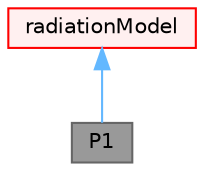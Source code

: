 digraph "P1"
{
 // LATEX_PDF_SIZE
  bgcolor="transparent";
  edge [fontname=Helvetica,fontsize=10,labelfontname=Helvetica,labelfontsize=10];
  node [fontname=Helvetica,fontsize=10,shape=box,height=0.2,width=0.4];
  Node1 [id="Node000001",label="P1",height=0.2,width=0.4,color="gray40", fillcolor="grey60", style="filled", fontcolor="black",tooltip="Works well for combustion applications where optical thickness, tau is large, i.e...."];
  Node2 -> Node1 [id="edge1_Node000001_Node000002",dir="back",color="steelblue1",style="solid",tooltip=" "];
  Node2 [id="Node000002",label="radiationModel",height=0.2,width=0.4,color="red", fillcolor="#FFF0F0", style="filled",URL="$classFoam_1_1radiation_1_1radiationModel.html",tooltip="Top level model for radiation modelling."];
}
